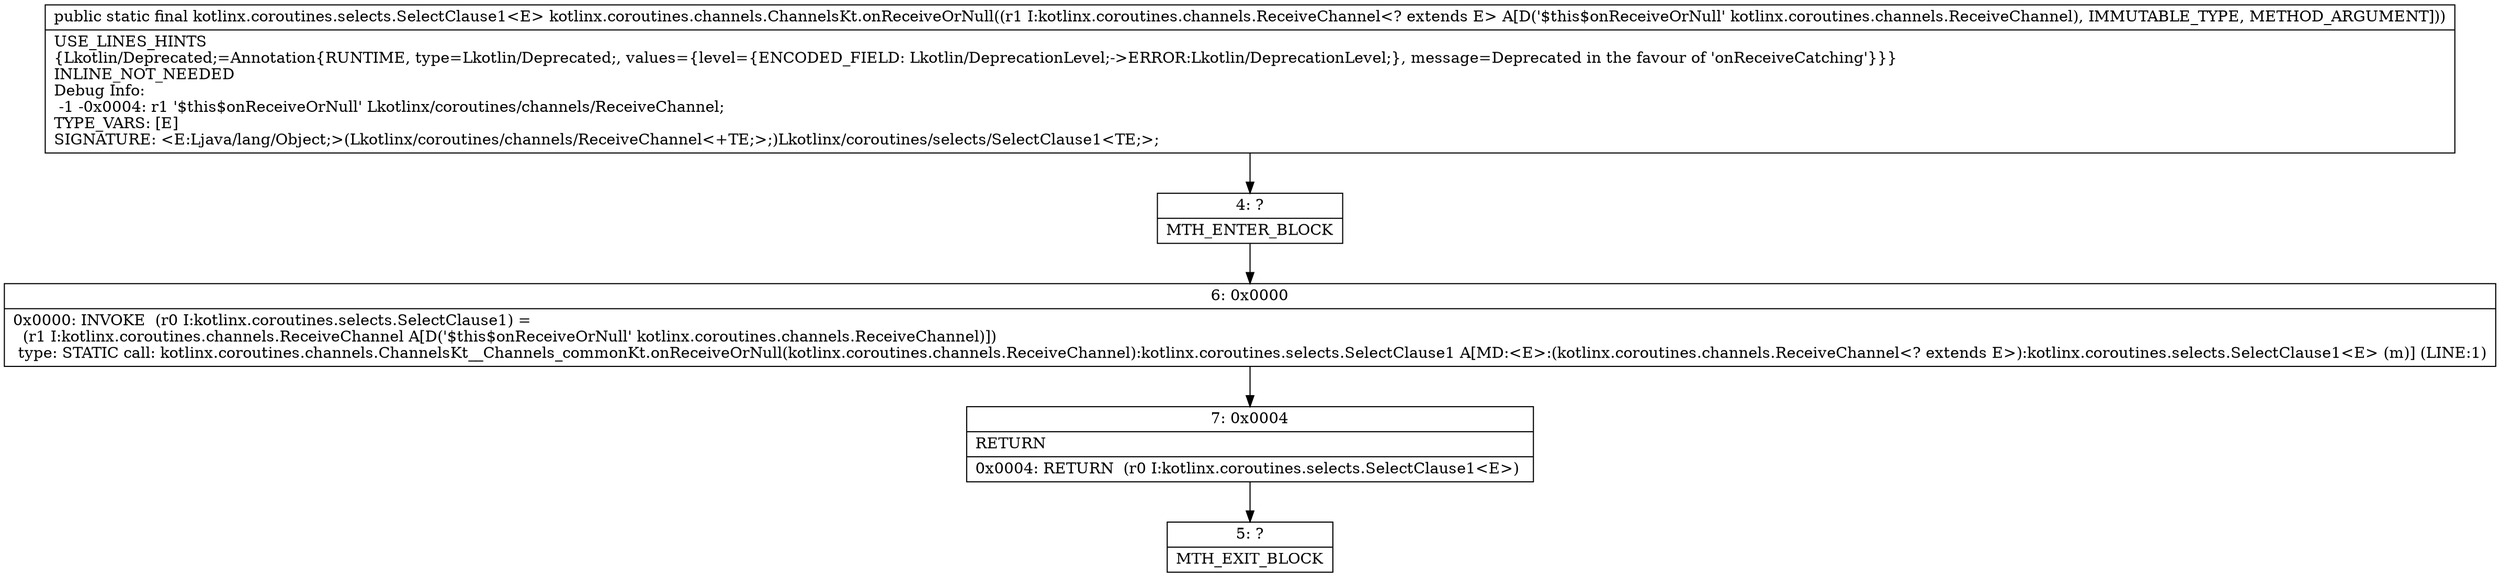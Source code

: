 digraph "CFG forkotlinx.coroutines.channels.ChannelsKt.onReceiveOrNull(Lkotlinx\/coroutines\/channels\/ReceiveChannel;)Lkotlinx\/coroutines\/selects\/SelectClause1;" {
Node_4 [shape=record,label="{4\:\ ?|MTH_ENTER_BLOCK\l}"];
Node_6 [shape=record,label="{6\:\ 0x0000|0x0000: INVOKE  (r0 I:kotlinx.coroutines.selects.SelectClause1) = \l  (r1 I:kotlinx.coroutines.channels.ReceiveChannel A[D('$this$onReceiveOrNull' kotlinx.coroutines.channels.ReceiveChannel)])\l type: STATIC call: kotlinx.coroutines.channels.ChannelsKt__Channels_commonKt.onReceiveOrNull(kotlinx.coroutines.channels.ReceiveChannel):kotlinx.coroutines.selects.SelectClause1 A[MD:\<E\>:(kotlinx.coroutines.channels.ReceiveChannel\<? extends E\>):kotlinx.coroutines.selects.SelectClause1\<E\> (m)] (LINE:1)\l}"];
Node_7 [shape=record,label="{7\:\ 0x0004|RETURN\l|0x0004: RETURN  (r0 I:kotlinx.coroutines.selects.SelectClause1\<E\>) \l}"];
Node_5 [shape=record,label="{5\:\ ?|MTH_EXIT_BLOCK\l}"];
MethodNode[shape=record,label="{public static final kotlinx.coroutines.selects.SelectClause1\<E\> kotlinx.coroutines.channels.ChannelsKt.onReceiveOrNull((r1 I:kotlinx.coroutines.channels.ReceiveChannel\<? extends E\> A[D('$this$onReceiveOrNull' kotlinx.coroutines.channels.ReceiveChannel), IMMUTABLE_TYPE, METHOD_ARGUMENT]))  | USE_LINES_HINTS\l\{Lkotlin\/Deprecated;=Annotation\{RUNTIME, type=Lkotlin\/Deprecated;, values=\{level=\{ENCODED_FIELD: Lkotlin\/DeprecationLevel;\-\>ERROR:Lkotlin\/DeprecationLevel;\}, message=Deprecated in the favour of 'onReceiveCatching'\}\}\}\lINLINE_NOT_NEEDED\lDebug Info:\l  \-1 \-0x0004: r1 '$this$onReceiveOrNull' Lkotlinx\/coroutines\/channels\/ReceiveChannel;\lTYPE_VARS: [E]\lSIGNATURE: \<E:Ljava\/lang\/Object;\>(Lkotlinx\/coroutines\/channels\/ReceiveChannel\<+TE;\>;)Lkotlinx\/coroutines\/selects\/SelectClause1\<TE;\>;\l}"];
MethodNode -> Node_4;Node_4 -> Node_6;
Node_6 -> Node_7;
Node_7 -> Node_5;
}

